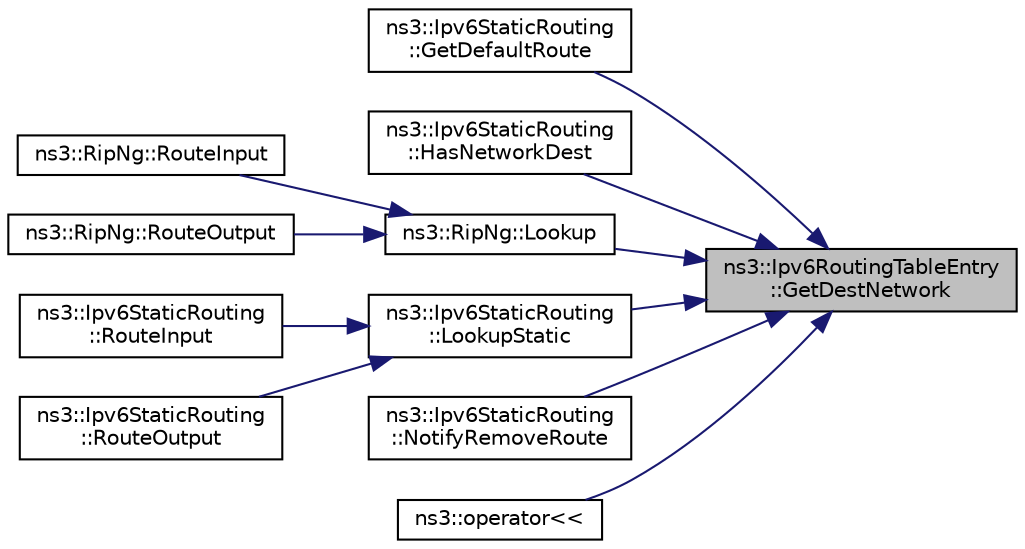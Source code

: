 digraph "ns3::Ipv6RoutingTableEntry::GetDestNetwork"
{
 // LATEX_PDF_SIZE
  edge [fontname="Helvetica",fontsize="10",labelfontname="Helvetica",labelfontsize="10"];
  node [fontname="Helvetica",fontsize="10",shape=record];
  rankdir="RL";
  Node1 [label="ns3::Ipv6RoutingTableEntry\l::GetDestNetwork",height=0.2,width=0.4,color="black", fillcolor="grey75", style="filled", fontcolor="black",tooltip="Get the destination network."];
  Node1 -> Node2 [dir="back",color="midnightblue",fontsize="10",style="solid",fontname="Helvetica"];
  Node2 [label="ns3::Ipv6StaticRouting\l::GetDefaultRoute",height=0.2,width=0.4,color="black", fillcolor="white", style="filled",URL="$classns3_1_1_ipv6_static_routing.html#aabac84f4bef43734f7bbf25b2f959705",tooltip="Get the default route."];
  Node1 -> Node3 [dir="back",color="midnightblue",fontsize="10",style="solid",fontname="Helvetica"];
  Node3 [label="ns3::Ipv6StaticRouting\l::HasNetworkDest",height=0.2,width=0.4,color="black", fillcolor="white", style="filled",URL="$classns3_1_1_ipv6_static_routing.html#a64cae9e90c2a35915bd5dae9ea84728d",tooltip="If the destination is already present in network destination list."];
  Node1 -> Node4 [dir="back",color="midnightblue",fontsize="10",style="solid",fontname="Helvetica"];
  Node4 [label="ns3::RipNg::Lookup",height=0.2,width=0.4,color="black", fillcolor="white", style="filled",URL="$classns3_1_1_rip_ng.html#ac008f65e3fe915230191cb1099890489",tooltip="Lookup in the forwarding table for destination."];
  Node4 -> Node5 [dir="back",color="midnightblue",fontsize="10",style="solid",fontname="Helvetica"];
  Node5 [label="ns3::RipNg::RouteInput",height=0.2,width=0.4,color="black", fillcolor="white", style="filled",URL="$classns3_1_1_rip_ng.html#ad85da69a6006cd5089e1a69e7a6be13b",tooltip="Route an input packet (to be forwarded or locally delivered)"];
  Node4 -> Node6 [dir="back",color="midnightblue",fontsize="10",style="solid",fontname="Helvetica"];
  Node6 [label="ns3::RipNg::RouteOutput",height=0.2,width=0.4,color="black", fillcolor="white", style="filled",URL="$classns3_1_1_rip_ng.html#acc42ebebc7e1b3ccb68c7be6b2f37f95",tooltip="Query routing cache for an existing route, for an outbound packet."];
  Node1 -> Node7 [dir="back",color="midnightblue",fontsize="10",style="solid",fontname="Helvetica"];
  Node7 [label="ns3::Ipv6StaticRouting\l::LookupStatic",height=0.2,width=0.4,color="black", fillcolor="white", style="filled",URL="$classns3_1_1_ipv6_static_routing.html#a53cafb0907cefabca6894c9d4dc6c154",tooltip="Lookup in the forwarding table for destination."];
  Node7 -> Node8 [dir="back",color="midnightblue",fontsize="10",style="solid",fontname="Helvetica"];
  Node8 [label="ns3::Ipv6StaticRouting\l::RouteInput",height=0.2,width=0.4,color="black", fillcolor="white", style="filled",URL="$classns3_1_1_ipv6_static_routing.html#a33810db6250f018b4587dc34a43a80cb",tooltip="Route an input packet (to be forwarded or locally delivered)"];
  Node7 -> Node9 [dir="back",color="midnightblue",fontsize="10",style="solid",fontname="Helvetica"];
  Node9 [label="ns3::Ipv6StaticRouting\l::RouteOutput",height=0.2,width=0.4,color="black", fillcolor="white", style="filled",URL="$classns3_1_1_ipv6_static_routing.html#a494b7a870cc1af31ba11611128a067a6",tooltip="Query routing cache for an existing route, for an outbound packet."];
  Node1 -> Node10 [dir="back",color="midnightblue",fontsize="10",style="solid",fontname="Helvetica"];
  Node10 [label="ns3::Ipv6StaticRouting\l::NotifyRemoveRoute",height=0.2,width=0.4,color="black", fillcolor="white", style="filled",URL="$classns3_1_1_ipv6_static_routing.html#aee1c676f218334e82bbbaf695aa93514",tooltip="Notify route removing."];
  Node1 -> Node11 [dir="back",color="midnightblue",fontsize="10",style="solid",fontname="Helvetica"];
  Node11 [label="ns3::operator\<\<",height=0.2,width=0.4,color="black", fillcolor="white", style="filled",URL="$namespacens3.html#ae91c6d0b80104fa271d55f0f60b6808b",tooltip="Stream insertion operator."];
}

